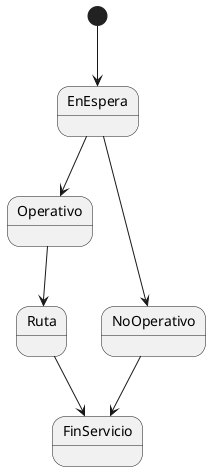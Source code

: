 @startuml
[*] --> EnEspera

EnEspera--> Operativo
Operativo--> Ruta
Ruta--> FinServicio
EnEspera--> NoOperativo
NoOperativo--> FinServicio

@enduml


@startuml
[*] --> InicioRuta

InicioRuta--> ATiempo
ATiempo--> FinRuta
InicioRuta--> Incidencia
Incidencia--> Retraso
Retraso--> FinRuta

@enduml
